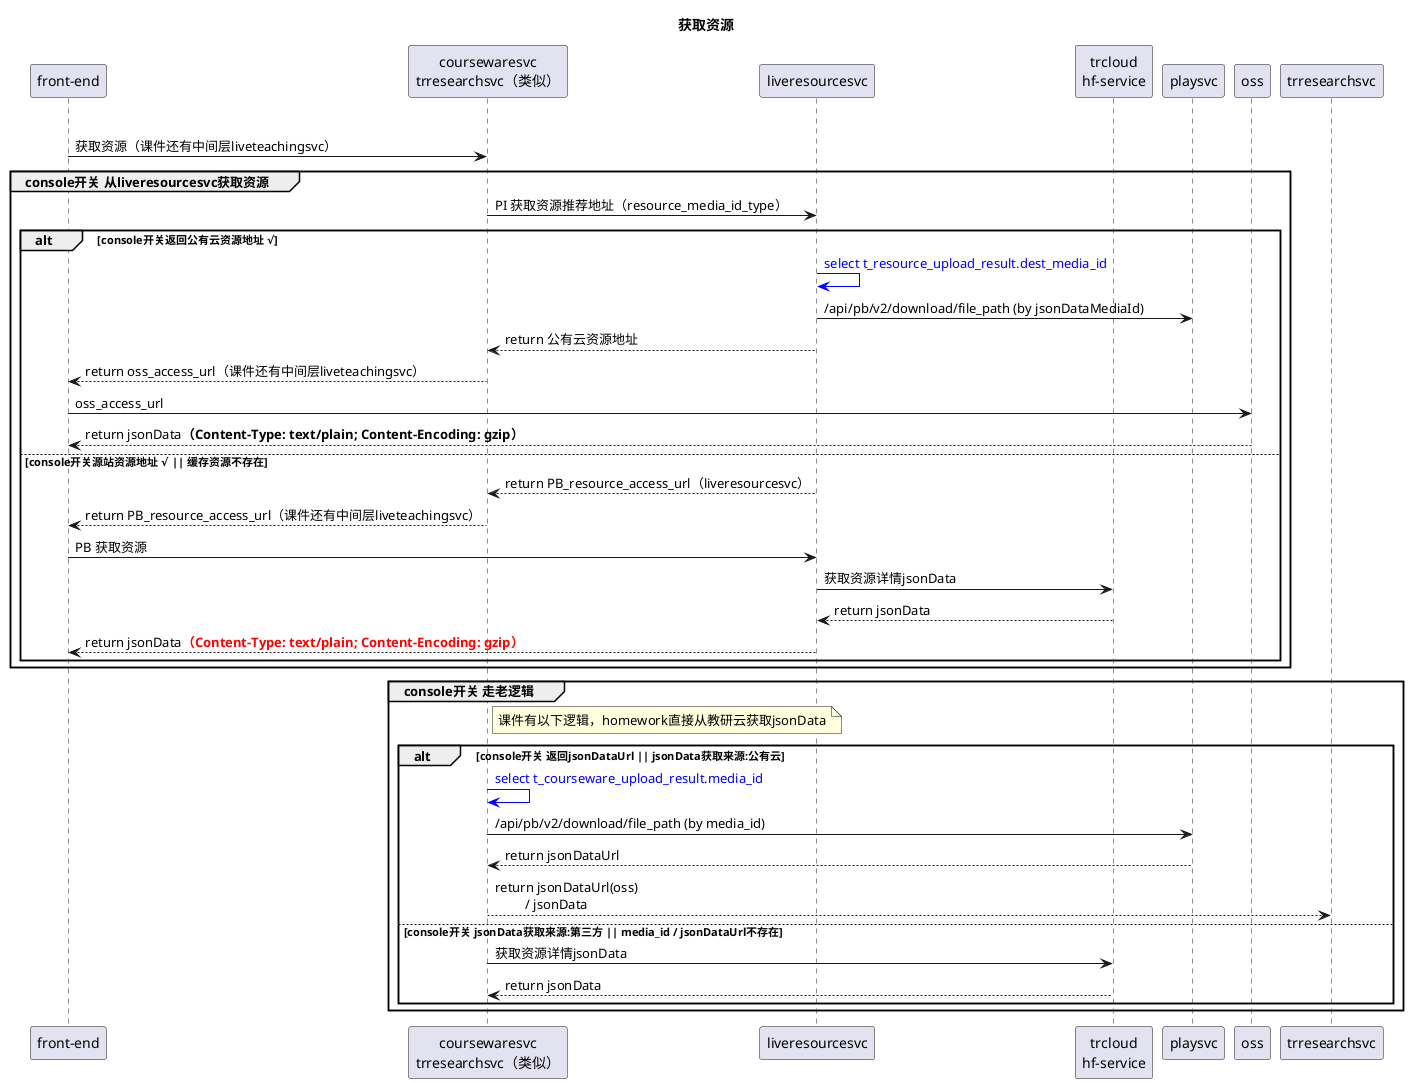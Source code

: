 @startuml
title 获取资源
|||
participant "front-end" AS front
'participant liveteachingsvc
participant "coursewaresvc\ntrresearchsvc（类似）" AS coursewaresvc
participant liveresourcesvc
participant "trcloud\nhf-service" AS trcloud
'front -> liveteachingsvc: 获取课件详情
'liveteachingsvc -> coursewaresvc: 获取课件详情
front -> coursewaresvc: 获取资源（课件还有中间层liveteachingsvc）
group console开关 从liveresourcesvc获取资源
    coursewaresvc -> liveresourcesvc: PI 获取资源推荐地址（resource_media_id_type）
    alt console开关返回公有云资源地址 √
        liveresourcesvc -[#blue]> liveresourcesvc: <color blue>select t_resource_upload_result.dest_media_id
        liveresourcesvc -> playsvc: /api/pb/v2/download/file_path (by jsonDataMediaId)
        liveresourcesvc --> coursewaresvc: return 公有云资源地址
        coursewaresvc --> front: return oss_access_url（课件还有中间层liveteachingsvc）
        front -> oss: oss_access_url
        oss --> front: return jsonData<b>（Content-Type: text/plain; Content-Encoding: gzip）
    else console开关源站资源地址 √ || 缓存资源不存在
        liveresourcesvc --> coursewaresvc: return PB_resource_access_url（liveresourcesvc）
        coursewaresvc --> front: return PB_resource_access_url（课件还有中间层liveteachingsvc）
        front -> liveresourcesvc: PB 获取资源
        liveresourcesvc -> trcloud: 获取资源详情jsonData
        trcloud --> liveresourcesvc: return jsonData
        liveresourcesvc --> front: return jsonData<color red><b>（Content-Type: text/plain; Content-Encoding: gzip）
    end
end
group console开关 走老逻辑
    note right coursewaresvc: 课件有以下逻辑，homework直接从教研云获取jsonData
    alt console开关 返回jsonDataUrl || jsonData获取来源:公有云
        coursewaresvc -[#blue]> coursewaresvc: <color blue>select t_courseware_upload_result.media_id
        coursewaresvc -> playsvc: /api/pb/v2/download/file_path (by media_id)
        playsvc --> coursewaresvc: return jsonDataUrl
        coursewaresvc --> trresearchsvc: return jsonDataUrl(oss)\n\t / jsonData
    else console开关 jsonData获取来源:第三方 || media_id / jsonDataUrl不存在
        coursewaresvc -> trcloud: 获取资源详情jsonData
        trcloud --> coursewaresvc: return jsonData
    end
end
@enduml